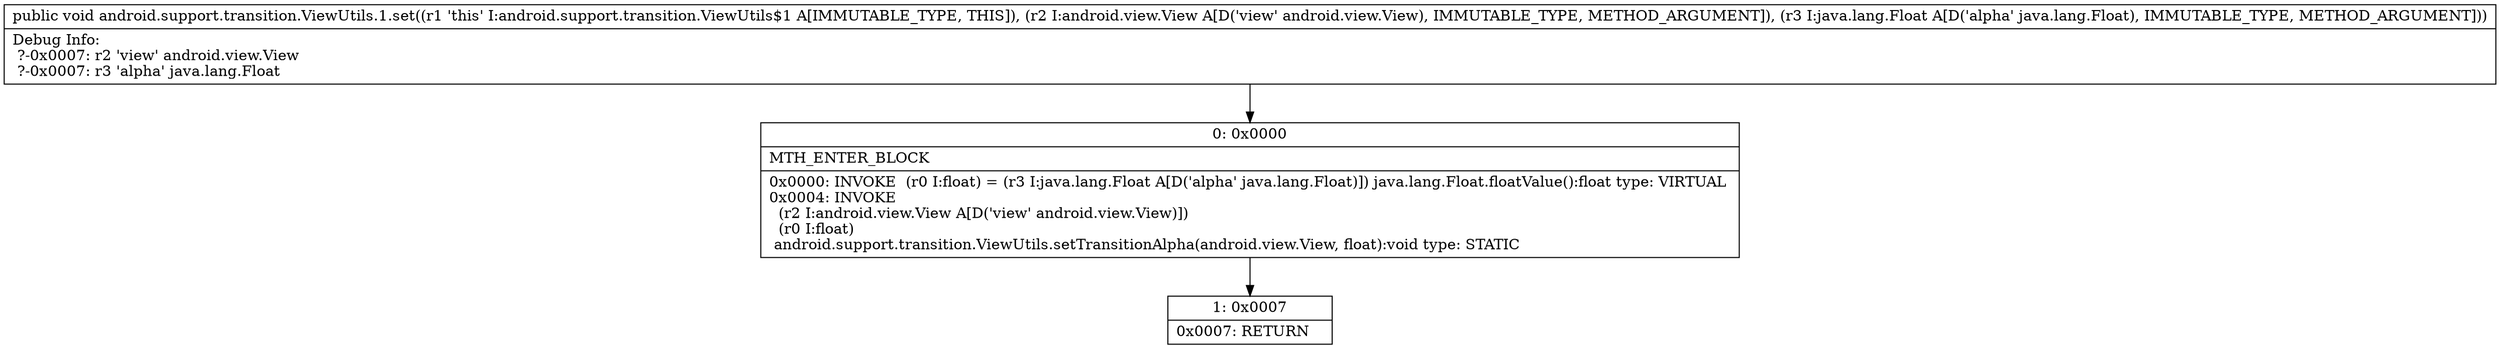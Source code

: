 digraph "CFG forandroid.support.transition.ViewUtils.1.set(Landroid\/view\/View;Ljava\/lang\/Float;)V" {
Node_0 [shape=record,label="{0\:\ 0x0000|MTH_ENTER_BLOCK\l|0x0000: INVOKE  (r0 I:float) = (r3 I:java.lang.Float A[D('alpha' java.lang.Float)]) java.lang.Float.floatValue():float type: VIRTUAL \l0x0004: INVOKE  \l  (r2 I:android.view.View A[D('view' android.view.View)])\l  (r0 I:float)\l android.support.transition.ViewUtils.setTransitionAlpha(android.view.View, float):void type: STATIC \l}"];
Node_1 [shape=record,label="{1\:\ 0x0007|0x0007: RETURN   \l}"];
MethodNode[shape=record,label="{public void android.support.transition.ViewUtils.1.set((r1 'this' I:android.support.transition.ViewUtils$1 A[IMMUTABLE_TYPE, THIS]), (r2 I:android.view.View A[D('view' android.view.View), IMMUTABLE_TYPE, METHOD_ARGUMENT]), (r3 I:java.lang.Float A[D('alpha' java.lang.Float), IMMUTABLE_TYPE, METHOD_ARGUMENT]))  | Debug Info:\l  ?\-0x0007: r2 'view' android.view.View\l  ?\-0x0007: r3 'alpha' java.lang.Float\l}"];
MethodNode -> Node_0;
Node_0 -> Node_1;
}

